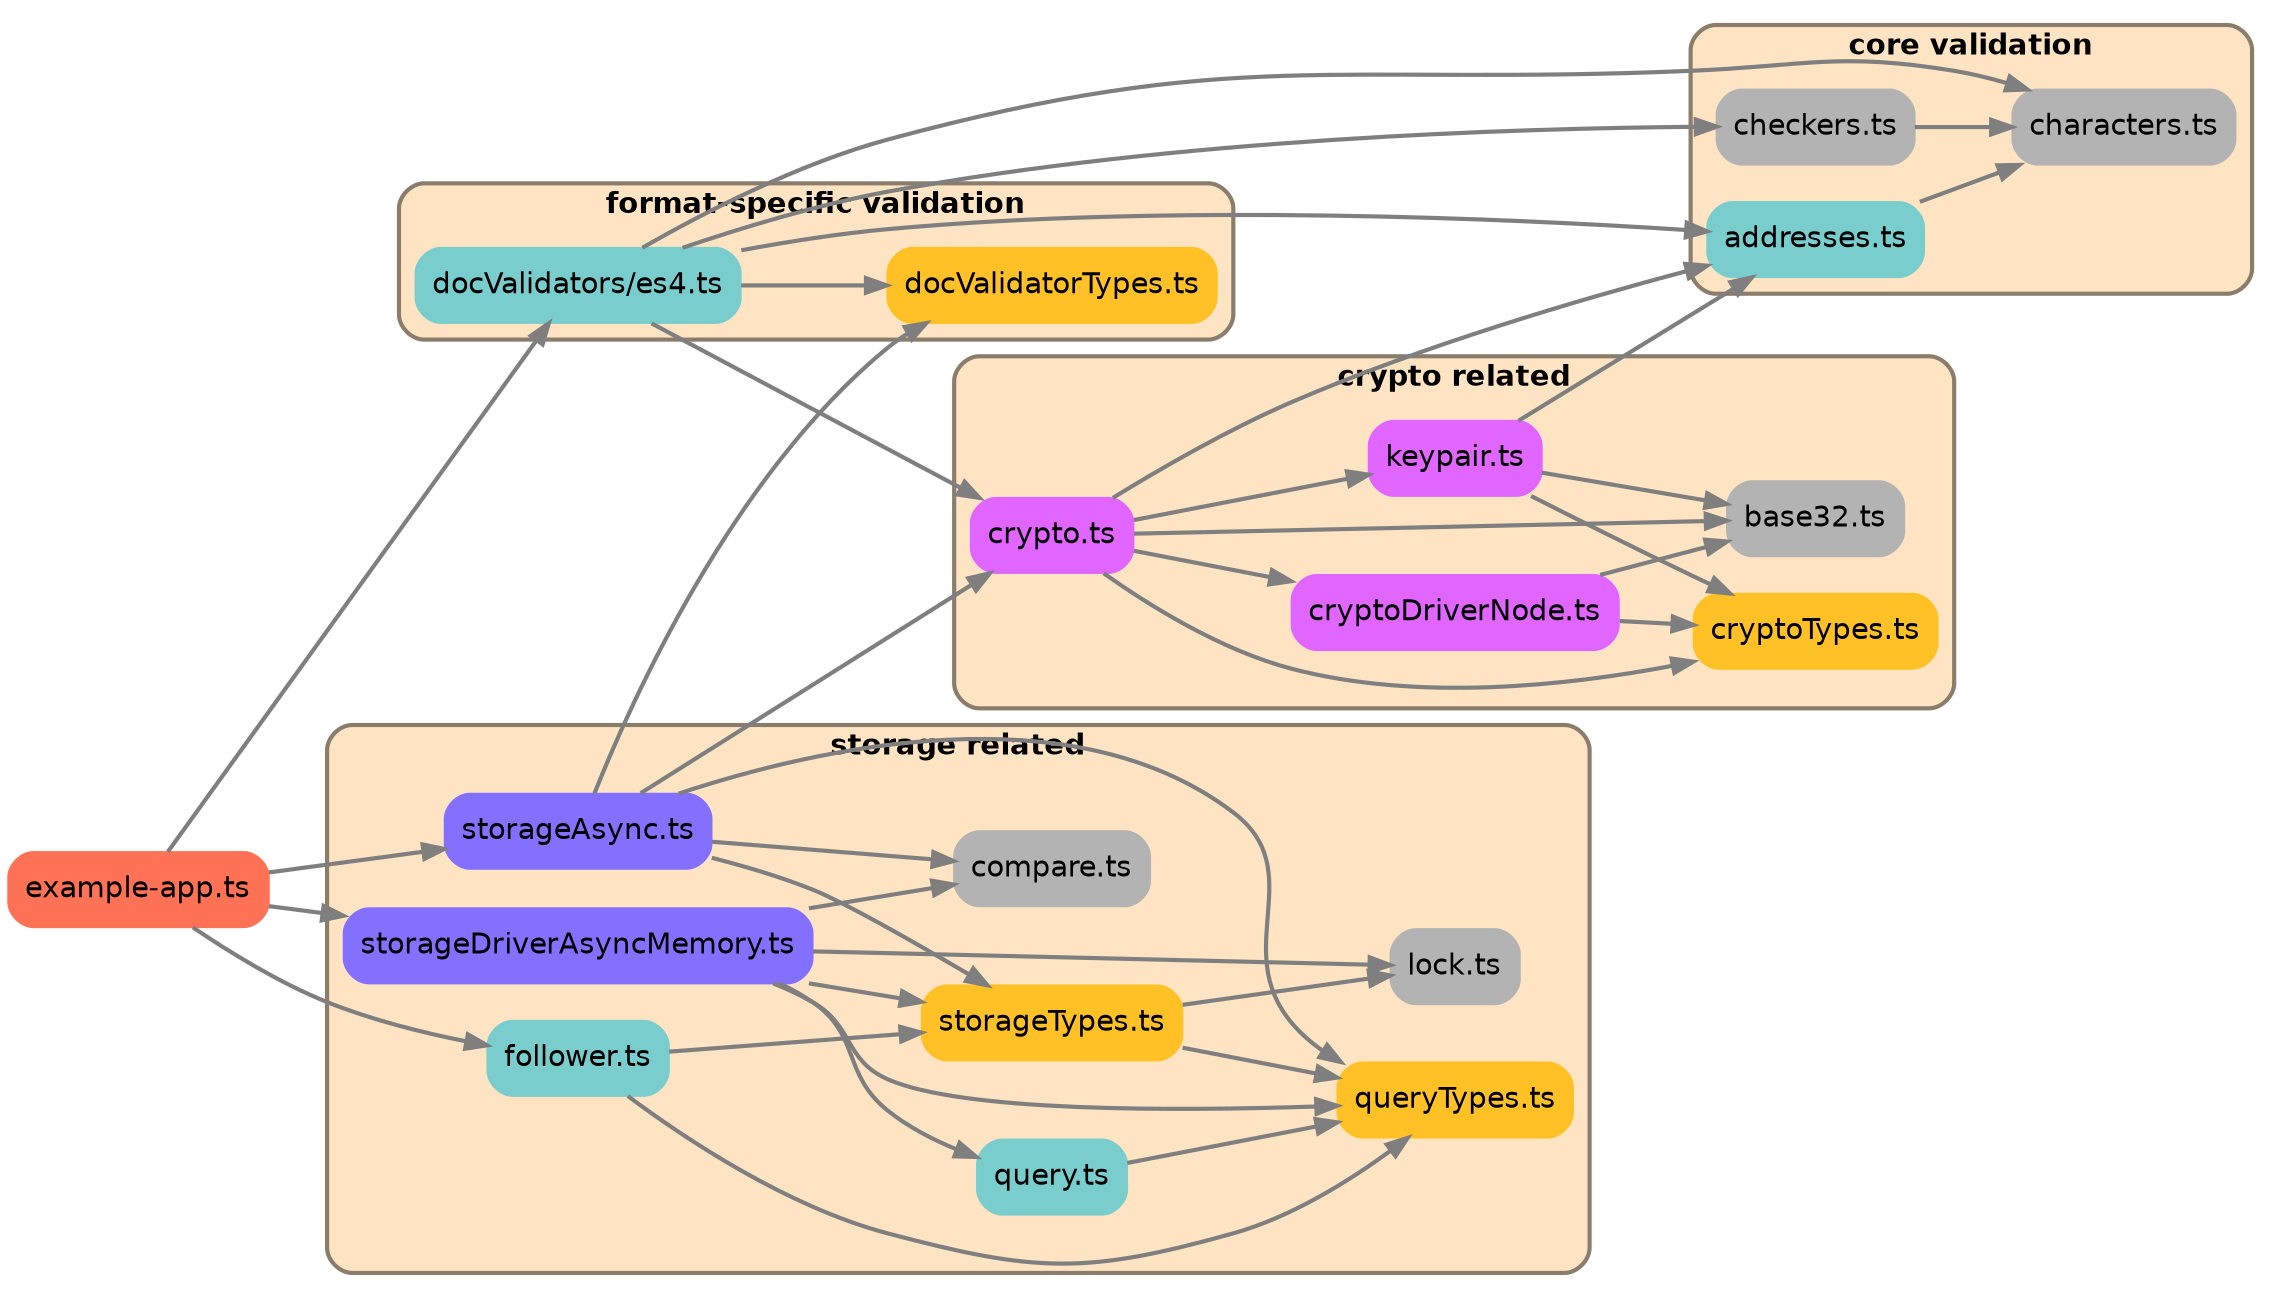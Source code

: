 
digraph G {
    //splines=line;
    //splines=polyline;
    splines=true;
    rankdir=LR;
    newrank=true;
    compound=true;
    graph [fontname = "helvetica"];  // dpi=72
    node [fontname = "helvetica"];
    edge [fontname = "helvetica"];
    
    // files in their folder clusters
    "src/example-app.ts" [label="example-app.ts", shape=rectangle; style="rounded,filled"; color=coral1];
    subgraph cluster0247397276 {
        label=<<b>crypto related</b>>;
        style="rounded,filled";
        fillcolor=bisque;
        color=bisque4;
        penwidth=2;
        "src/base32.ts" [label="base32.ts", shape=rectangle; style="rounded,filled"; color=gray70];
        "src/crypto/crypto.ts" [label="crypto.ts", shape=rectangle; style="rounded,filled"; color=mediumorchid1];
        "src/crypto/cryptoDriverNode.ts" [label="cryptoDriverNode.ts", shape=rectangle; style="rounded,filled"; color=mediumorchid1];
        "src/crypto/keypair.ts" [label="keypair.ts", shape=rectangle; style="rounded,filled"; color=mediumorchid1];
        "src/types/cryptoTypes.ts" [label="cryptoTypes.ts", shape=rectangle; style="rounded,filled"; color=goldenrod1];
    }
    subgraph cluster2475934872 {
        label=<<b>core validation</b>>;
        style="rounded,filled";
        fillcolor=bisque;
        color=bisque4;
        penwidth=2;
        "src/coreValidators/addresses.ts" [label="addresses.ts", shape=rectangle; style="rounded,filled"; color=darkslategray3];
        "src/coreValidators/characters.ts" [label="characters.ts", shape=rectangle; style="rounded,filled"; color=gray70];
        "src/coreValidators/checkers.ts" [label="checkers.ts", shape=rectangle; style="rounded,filled"; color=gray70];
    }
    subgraph cluster9837439797 {
        label=<<b>format-specific validation</b>>;
        style="rounded,filled";
        fillcolor=bisque;
        color=bisque4;
        penwidth=2;
        "src/types/docValidatorTypes.ts" [label="docValidatorTypes.ts", shape=rectangle; style="rounded,filled"; color=goldenrod1];
        "src/docValidators/es4.ts" [label="docValidators/es4.ts", shape=rectangle; style="rounded,filled"; color=darkslategray3];
    }
    subgraph cluster5570178276 {
        label=<<b>storage related</b>>;
        style="rounded,filled";
        fillcolor=bisque;
        color=bisque4;
        penwidth=2;
        "src/follower.ts" [label="follower.ts", shape=rectangle; style="rounded,filled"; color=darkslategray3];
        "src/lock.ts" [label="lock.ts", shape=rectangle; style="rounded,filled"; color=gray70];
        "src/query.ts" [label="query.ts", shape=rectangle; style="rounded,filled"; color=darkslategray3];
        "src/storage/storageAsync.ts" [label="storageAsync.ts", shape=rectangle; style="rounded,filled"; color=lightslateblue];
        "src/storage/storageDriverAsyncMemory.ts" [label="storageDriverAsyncMemory.ts", shape=rectangle; style="rounded,filled"; color=lightslateblue];
        "src/types/queryTypes.ts" [label="queryTypes.ts", shape=rectangle; style="rounded,filled"; color=goldenrod1];
        "src/types/storageTypes.ts" [label="storageTypes.ts", shape=rectangle; style="rounded,filled"; color=goldenrod1];
        "src/util/compare.ts" [label="compare.ts", shape=rectangle; style="rounded,filled"; color=gray70];
    }

    // edges between files
    "src/coreValidators/checkers.ts" -> "src/coreValidators/characters.ts" [penwidth=2; color=gray50];
    "src/crypto/crypto.ts" -> "src/crypto/cryptoDriverNode.ts" [penwidth=2; color=gray50];
    "src/crypto/crypto.ts" -> "src/types/cryptoTypes.ts" [penwidth=2; color=gray50];
    "src/crypto/crypto.ts" -> "src/base32.ts" [penwidth=2; color=gray50];
    "src/crypto/crypto.ts" -> "src/crypto/keypair.ts" [penwidth=2; color=gray50];
    "src/crypto/crypto.ts" -> "src/coreValidators/addresses.ts" [penwidth=2; color=gray50];
    "src/coreValidators/addresses.ts" -> "src/coreValidators/characters.ts" [penwidth=2; color=gray50];
    "src/crypto/cryptoDriverNode.ts" -> "src/types/cryptoTypes.ts" [penwidth=2; color=gray50];
    "src/crypto/cryptoDriverNode.ts" -> "src/base32.ts" [penwidth=2; color=gray50];
    "src/crypto/keypair.ts" -> "src/base32.ts" [penwidth=2; color=gray50];
    "src/crypto/keypair.ts" -> "src/types/cryptoTypes.ts" [penwidth=2; color=gray50];
    "src/crypto/keypair.ts" -> "src/coreValidators/addresses.ts" [penwidth=2; color=gray50];
    "src/docValidators/es4.ts" -> "src/types/docValidatorTypes.ts" [penwidth=2; color=gray50];
    "src/docValidators/es4.ts" -> "src/coreValidators/characters.ts" [penwidth=2; color=gray50];
    "src/docValidators/es4.ts" -> "src/coreValidators/checkers.ts" [penwidth=2; color=gray50];
    "src/docValidators/es4.ts" -> "src/coreValidators/addresses.ts" [penwidth=2; color=gray50];
    "src/docValidators/es4.ts" -> "src/crypto/crypto.ts" [penwidth=2; color=gray50];
    "src/example-app.ts" -> "src/docValidators/es4.ts" [penwidth=2; color=gray50];
    "src/example-app.ts" -> "src/storage/storageDriverAsyncMemory.ts" [penwidth=2; color=gray50];
    "src/example-app.ts" -> "src/storage/storageAsync.ts" [penwidth=2; color=gray50];
    "src/example-app.ts" -> "src/follower.ts" [penwidth=2; color=gray50];
    "src/follower.ts" -> "src/types/queryTypes.ts" [penwidth=2; color=gray50];
    "src/follower.ts" -> "src/types/storageTypes.ts" [penwidth=2; color=gray50];
    "src/query.ts" -> "src/types/queryTypes.ts" [penwidth=2; color=gray50];
    "src/storage/storageAsync.ts" -> "src/types/queryTypes.ts" [penwidth=2; color=gray50];
    "src/storage/storageAsync.ts" -> "src/types/storageTypes.ts" [penwidth=2; color=gray50];
    "src/storage/storageAsync.ts" -> "src/types/docValidatorTypes.ts" [penwidth=2; color=gray50];
    "src/storage/storageAsync.ts" -> "src/util/compare.ts" [penwidth=2; color=gray50];
    "src/storage/storageAsync.ts" -> "src/crypto/crypto.ts" [penwidth=2; color=gray50];
    "src/storage/storageDriverAsyncMemory.ts" -> "src/types/queryTypes.ts" [penwidth=2; color=gray50];
    "src/storage/storageDriverAsyncMemory.ts" -> "src/types/storageTypes.ts" [penwidth=2; color=gray50];
    "src/storage/storageDriverAsyncMemory.ts" -> "src/util/compare.ts" [penwidth=2; color=gray50];
    "src/storage/storageDriverAsyncMemory.ts" -> "src/query.ts" [penwidth=2; color=gray50];
    "src/storage/storageDriverAsyncMemory.ts" -> "src/lock.ts" [penwidth=2; color=gray50];
    "src/types/storageTypes.ts" -> "src/types/queryTypes.ts" [penwidth=2; color=gray50];
    "src/types/storageTypes.ts" -> "src/lock.ts" [penwidth=2; color=gray50];

}
